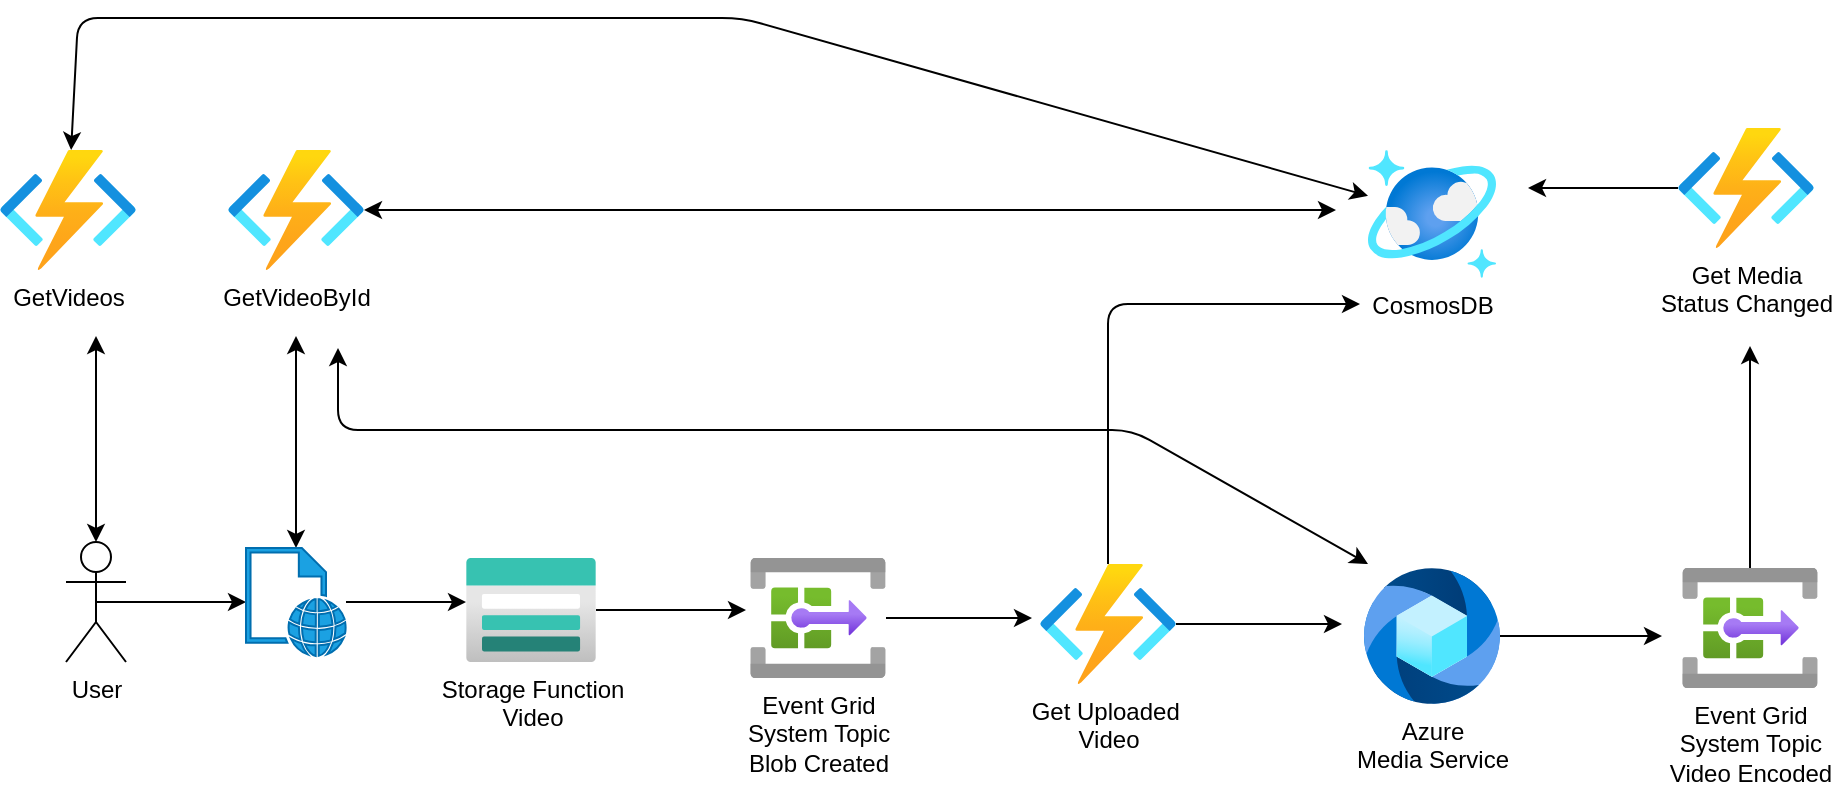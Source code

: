 <mxfile>
    <diagram id="zLMz-JdehbNynvGdMP1B" name="Page-1">
        <mxGraphModel dx="1060" dy="782" grid="0" gridSize="10" guides="1" tooltips="1" connect="1" arrows="1" fold="1" page="1" pageScale="1" pageWidth="850" pageHeight="1100" math="0" shadow="0">
            <root>
                <mxCell id="0"/>
                <mxCell id="1" parent="0"/>
                <mxCell id="2" value="CosmosDB" style="aspect=fixed;html=1;points=[];align=center;image;fontSize=12;image=img/lib/azure2/databases/Azure_Cosmos_DB.svg;" parent="1" vertex="1">
                    <mxGeometry x="690" y="98" width="64" height="64" as="geometry"/>
                </mxCell>
                <mxCell id="22" style="edgeStyle=none;html=1;" edge="1" parent="1" source="3">
                    <mxGeometry relative="1" as="geometry">
                        <mxPoint x="837" y="341" as="targetPoint"/>
                    </mxGeometry>
                </mxCell>
                <mxCell id="3" value="Azure &lt;br&gt;Media Service" style="aspect=fixed;html=1;points=[];align=center;image;fontSize=12;image=img/lib/azure2/web/Azure_Media_Service.svg;" parent="1" vertex="1">
                    <mxGeometry x="688" y="307" width="68" height="68" as="geometry"/>
                </mxCell>
                <mxCell id="18" style="edgeStyle=none;html=1;" edge="1" parent="1" source="4">
                    <mxGeometry relative="1" as="geometry">
                        <mxPoint x="379" y="328" as="targetPoint"/>
                    </mxGeometry>
                </mxCell>
                <mxCell id="4" value="Storage Function&lt;br&gt;Video&lt;br&gt;" style="aspect=fixed;html=1;points=[];align=center;image;fontSize=12;image=img/lib/azure2/storage/Storage_Accounts.svg;" parent="1" vertex="1">
                    <mxGeometry x="239" y="302" width="65" height="52" as="geometry"/>
                </mxCell>
                <mxCell id="20" style="edgeStyle=none;html=1;" edge="1" parent="1" source="5">
                    <mxGeometry relative="1" as="geometry">
                        <mxPoint x="677" y="335" as="targetPoint"/>
                    </mxGeometry>
                </mxCell>
                <mxCell id="21" style="edgeStyle=none;html=1;" edge="1" parent="1" source="5">
                    <mxGeometry relative="1" as="geometry">
                        <mxPoint x="686" y="175" as="targetPoint"/>
                        <Array as="points">
                            <mxPoint x="560" y="175"/>
                        </Array>
                    </mxGeometry>
                </mxCell>
                <mxCell id="5" value="Get Uploaded&amp;nbsp;&lt;br&gt;Video" style="aspect=fixed;html=1;points=[];align=center;image;fontSize=12;image=img/lib/azure2/iot/Function_Apps.svg;" parent="1" vertex="1">
                    <mxGeometry x="526" y="305" width="68" height="60" as="geometry"/>
                </mxCell>
                <mxCell id="19" style="edgeStyle=none;html=1;" edge="1" parent="1" source="7">
                    <mxGeometry relative="1" as="geometry">
                        <mxPoint x="522" y="332" as="targetPoint"/>
                    </mxGeometry>
                </mxCell>
                <mxCell id="7" value="Event Grid&lt;br&gt;System Topic&lt;br&gt;Blob Created" style="aspect=fixed;html=1;points=[];align=center;image;fontSize=12;image=img/lib/azure2/integration/System_Topic.svg;" parent="1" vertex="1">
                    <mxGeometry x="381" y="302" width="68" height="60" as="geometry"/>
                </mxCell>
                <mxCell id="13" style="edgeStyle=none;html=1;exitX=0.5;exitY=0.5;exitDx=0;exitDy=0;exitPerimeter=0;" edge="1" parent="1" source="8" target="9">
                    <mxGeometry relative="1" as="geometry"/>
                </mxCell>
                <mxCell id="26" style="edgeStyle=none;html=1;startArrow=classic;startFill=1;" edge="1" parent="1" source="8">
                    <mxGeometry relative="1" as="geometry">
                        <mxPoint x="54" y="191" as="targetPoint"/>
                    </mxGeometry>
                </mxCell>
                <mxCell id="8" value="User" style="shape=umlActor;verticalLabelPosition=bottom;verticalAlign=top;html=1;outlineConnect=0;" parent="1" vertex="1">
                    <mxGeometry x="39" y="294" width="30" height="60" as="geometry"/>
                </mxCell>
                <mxCell id="14" style="edgeStyle=none;html=1;startArrow=classic;startFill=1;" edge="1" parent="1" source="9">
                    <mxGeometry relative="1" as="geometry">
                        <mxPoint x="154" y="191" as="targetPoint"/>
                    </mxGeometry>
                </mxCell>
                <mxCell id="17" style="edgeStyle=none;html=1;entryX=0;entryY=0.423;entryDx=0;entryDy=0;entryPerimeter=0;" edge="1" parent="1" source="9" target="4">
                    <mxGeometry relative="1" as="geometry"/>
                </mxCell>
                <mxCell id="9" value="" style="sketch=0;pointerEvents=1;shadow=0;dashed=0;html=1;strokeColor=#006EAF;fillColor=#1ba1e2;labelPosition=center;verticalLabelPosition=bottom;verticalAlign=top;outlineConnect=0;align=center;shape=mxgraph.office.concepts.web_page;fontColor=#ffffff;" parent="1" vertex="1">
                    <mxGeometry x="129" y="297" width="50" height="54" as="geometry"/>
                </mxCell>
                <mxCell id="23" style="edgeStyle=none;html=1;" edge="1" parent="1" source="10">
                    <mxGeometry relative="1" as="geometry">
                        <mxPoint x="881" y="196" as="targetPoint"/>
                    </mxGeometry>
                </mxCell>
                <mxCell id="10" value="Event Grid&lt;br&gt;System Topic&lt;br&gt;Video Encoded" style="aspect=fixed;html=1;points=[];align=center;image;fontSize=12;image=img/lib/azure2/integration/System_Topic.svg;" vertex="1" parent="1">
                    <mxGeometry x="847" y="307" width="68" height="60" as="geometry"/>
                </mxCell>
                <mxCell id="24" style="edgeStyle=none;html=1;" edge="1" parent="1" source="11">
                    <mxGeometry relative="1" as="geometry">
                        <mxPoint x="770" y="117" as="targetPoint"/>
                    </mxGeometry>
                </mxCell>
                <mxCell id="11" value="Get Media&lt;br&gt;Status Changed" style="aspect=fixed;html=1;points=[];align=center;image;fontSize=12;image=img/lib/azure2/iot/Function_Apps.svg;" vertex="1" parent="1">
                    <mxGeometry x="845" y="87" width="68" height="60" as="geometry"/>
                </mxCell>
                <mxCell id="15" style="edgeStyle=none;html=1;startArrow=classic;startFill=1;" edge="1" parent="1" source="12">
                    <mxGeometry relative="1" as="geometry">
                        <mxPoint x="674" y="128" as="targetPoint"/>
                    </mxGeometry>
                </mxCell>
                <mxCell id="16" style="edgeStyle=none;html=1;startArrow=classic;startFill=1;" edge="1" parent="1">
                    <mxGeometry relative="1" as="geometry">
                        <mxPoint x="690" y="305" as="targetPoint"/>
                        <mxPoint x="175" y="197" as="sourcePoint"/>
                        <Array as="points">
                            <mxPoint x="175" y="238"/>
                            <mxPoint x="572" y="238"/>
                        </Array>
                    </mxGeometry>
                </mxCell>
                <mxCell id="12" value="GetVideoById" style="aspect=fixed;html=1;points=[];align=center;image;fontSize=12;image=img/lib/azure2/iot/Function_Apps.svg;" vertex="1" parent="1">
                    <mxGeometry x="120" y="98" width="68" height="60" as="geometry"/>
                </mxCell>
                <mxCell id="27" style="edgeStyle=none;html=1;startArrow=classic;startFill=1;" edge="1" parent="1" source="25" target="2">
                    <mxGeometry relative="1" as="geometry">
                        <Array as="points">
                            <mxPoint x="45" y="32"/>
                            <mxPoint x="377" y="32"/>
                        </Array>
                    </mxGeometry>
                </mxCell>
                <mxCell id="25" value="GetVideos" style="aspect=fixed;html=1;points=[];align=center;image;fontSize=12;image=img/lib/azure2/iot/Function_Apps.svg;" vertex="1" parent="1">
                    <mxGeometry x="6" y="98" width="68" height="60" as="geometry"/>
                </mxCell>
            </root>
        </mxGraphModel>
    </diagram>
</mxfile>